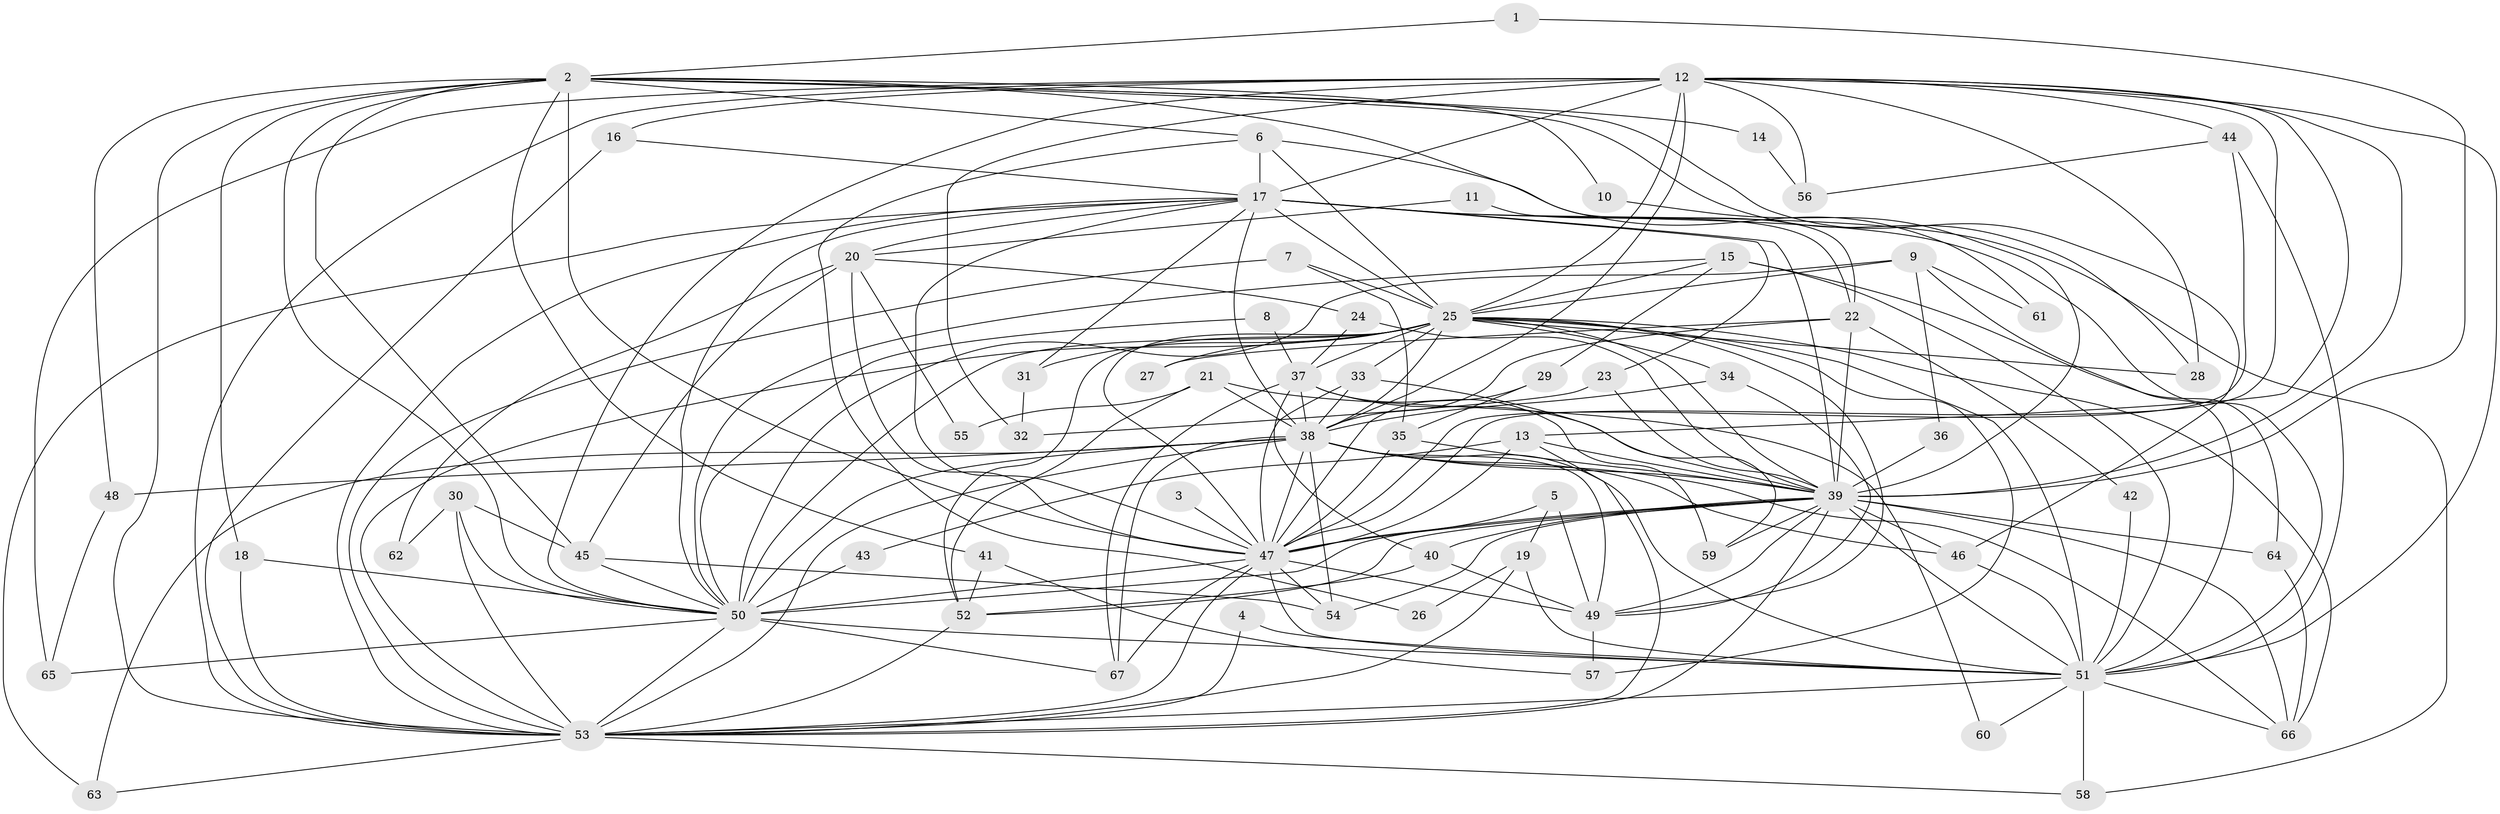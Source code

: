 // original degree distribution, {23: 0.007518796992481203, 21: 0.007518796992481203, 14: 0.007518796992481203, 32: 0.007518796992481203, 18: 0.007518796992481203, 27: 0.007518796992481203, 24: 0.015037593984962405, 19: 0.007518796992481203, 25: 0.007518796992481203, 2: 0.556390977443609, 15: 0.007518796992481203, 8: 0.015037593984962405, 3: 0.18045112781954886, 4: 0.09774436090225563, 5: 0.03759398496240601, 7: 0.022556390977443608, 6: 0.007518796992481203}
// Generated by graph-tools (version 1.1) at 2025/01/03/09/25 03:01:21]
// undirected, 67 vertices, 191 edges
graph export_dot {
graph [start="1"]
  node [color=gray90,style=filled];
  1;
  2;
  3;
  4;
  5;
  6;
  7;
  8;
  9;
  10;
  11;
  12;
  13;
  14;
  15;
  16;
  17;
  18;
  19;
  20;
  21;
  22;
  23;
  24;
  25;
  26;
  27;
  28;
  29;
  30;
  31;
  32;
  33;
  34;
  35;
  36;
  37;
  38;
  39;
  40;
  41;
  42;
  43;
  44;
  45;
  46;
  47;
  48;
  49;
  50;
  51;
  52;
  53;
  54;
  55;
  56;
  57;
  58;
  59;
  60;
  61;
  62;
  63;
  64;
  65;
  66;
  67;
  1 -- 2 [weight=1.0];
  1 -- 39 [weight=1.0];
  2 -- 6 [weight=1.0];
  2 -- 10 [weight=1.0];
  2 -- 14 [weight=1.0];
  2 -- 18 [weight=1.0];
  2 -- 22 [weight=1.0];
  2 -- 28 [weight=1.0];
  2 -- 41 [weight=1.0];
  2 -- 45 [weight=1.0];
  2 -- 46 [weight=1.0];
  2 -- 47 [weight=1.0];
  2 -- 48 [weight=1.0];
  2 -- 50 [weight=1.0];
  2 -- 53 [weight=2.0];
  3 -- 47 [weight=1.0];
  4 -- 51 [weight=1.0];
  4 -- 53 [weight=1.0];
  5 -- 19 [weight=1.0];
  5 -- 47 [weight=1.0];
  5 -- 49 [weight=1.0];
  6 -- 17 [weight=1.0];
  6 -- 25 [weight=1.0];
  6 -- 26 [weight=1.0];
  6 -- 61 [weight=1.0];
  7 -- 25 [weight=1.0];
  7 -- 35 [weight=1.0];
  7 -- 53 [weight=2.0];
  8 -- 37 [weight=1.0];
  8 -- 50 [weight=1.0];
  9 -- 25 [weight=1.0];
  9 -- 36 [weight=1.0];
  9 -- 50 [weight=1.0];
  9 -- 51 [weight=1.0];
  9 -- 61 [weight=2.0];
  10 -- 39 [weight=1.0];
  11 -- 20 [weight=1.0];
  11 -- 22 [weight=1.0];
  12 -- 13 [weight=1.0];
  12 -- 16 [weight=1.0];
  12 -- 17 [weight=1.0];
  12 -- 25 [weight=3.0];
  12 -- 28 [weight=1.0];
  12 -- 32 [weight=1.0];
  12 -- 38 [weight=1.0];
  12 -- 39 [weight=1.0];
  12 -- 44 [weight=1.0];
  12 -- 47 [weight=1.0];
  12 -- 50 [weight=1.0];
  12 -- 51 [weight=1.0];
  12 -- 53 [weight=1.0];
  12 -- 56 [weight=2.0];
  12 -- 65 [weight=1.0];
  13 -- 39 [weight=1.0];
  13 -- 43 [weight=1.0];
  13 -- 47 [weight=1.0];
  13 -- 53 [weight=1.0];
  14 -- 56 [weight=1.0];
  15 -- 25 [weight=1.0];
  15 -- 29 [weight=1.0];
  15 -- 50 [weight=1.0];
  15 -- 51 [weight=1.0];
  15 -- 64 [weight=1.0];
  16 -- 17 [weight=1.0];
  16 -- 53 [weight=1.0];
  17 -- 20 [weight=1.0];
  17 -- 23 [weight=1.0];
  17 -- 25 [weight=3.0];
  17 -- 31 [weight=1.0];
  17 -- 38 [weight=1.0];
  17 -- 39 [weight=2.0];
  17 -- 47 [weight=1.0];
  17 -- 50 [weight=2.0];
  17 -- 51 [weight=1.0];
  17 -- 53 [weight=1.0];
  17 -- 58 [weight=1.0];
  17 -- 63 [weight=1.0];
  18 -- 50 [weight=1.0];
  18 -- 53 [weight=1.0];
  19 -- 26 [weight=1.0];
  19 -- 51 [weight=1.0];
  19 -- 53 [weight=1.0];
  20 -- 24 [weight=1.0];
  20 -- 45 [weight=1.0];
  20 -- 47 [weight=1.0];
  20 -- 55 [weight=1.0];
  20 -- 62 [weight=1.0];
  21 -- 38 [weight=1.0];
  21 -- 52 [weight=1.0];
  21 -- 55 [weight=1.0];
  21 -- 60 [weight=1.0];
  22 -- 27 [weight=1.0];
  22 -- 38 [weight=1.0];
  22 -- 39 [weight=1.0];
  22 -- 42 [weight=1.0];
  23 -- 32 [weight=1.0];
  23 -- 39 [weight=2.0];
  24 -- 37 [weight=1.0];
  24 -- 39 [weight=1.0];
  25 -- 27 [weight=1.0];
  25 -- 28 [weight=1.0];
  25 -- 31 [weight=1.0];
  25 -- 33 [weight=1.0];
  25 -- 34 [weight=1.0];
  25 -- 37 [weight=1.0];
  25 -- 38 [weight=2.0];
  25 -- 39 [weight=3.0];
  25 -- 47 [weight=2.0];
  25 -- 49 [weight=2.0];
  25 -- 50 [weight=3.0];
  25 -- 51 [weight=3.0];
  25 -- 52 [weight=1.0];
  25 -- 53 [weight=2.0];
  25 -- 57 [weight=2.0];
  25 -- 66 [weight=1.0];
  29 -- 35 [weight=1.0];
  29 -- 47 [weight=1.0];
  30 -- 45 [weight=1.0];
  30 -- 50 [weight=1.0];
  30 -- 53 [weight=1.0];
  30 -- 62 [weight=1.0];
  31 -- 32 [weight=1.0];
  33 -- 38 [weight=1.0];
  33 -- 47 [weight=1.0];
  33 -- 59 [weight=1.0];
  34 -- 38 [weight=1.0];
  34 -- 49 [weight=1.0];
  35 -- 39 [weight=1.0];
  35 -- 47 [weight=1.0];
  36 -- 39 [weight=1.0];
  37 -- 38 [weight=1.0];
  37 -- 39 [weight=1.0];
  37 -- 40 [weight=1.0];
  37 -- 59 [weight=1.0];
  37 -- 67 [weight=1.0];
  38 -- 39 [weight=2.0];
  38 -- 46 [weight=1.0];
  38 -- 47 [weight=1.0];
  38 -- 48 [weight=1.0];
  38 -- 49 [weight=1.0];
  38 -- 50 [weight=1.0];
  38 -- 51 [weight=2.0];
  38 -- 53 [weight=2.0];
  38 -- 54 [weight=1.0];
  38 -- 63 [weight=1.0];
  38 -- 66 [weight=1.0];
  38 -- 67 [weight=1.0];
  39 -- 40 [weight=1.0];
  39 -- 46 [weight=1.0];
  39 -- 47 [weight=1.0];
  39 -- 49 [weight=1.0];
  39 -- 50 [weight=2.0];
  39 -- 51 [weight=1.0];
  39 -- 52 [weight=1.0];
  39 -- 53 [weight=2.0];
  39 -- 54 [weight=1.0];
  39 -- 59 [weight=1.0];
  39 -- 64 [weight=1.0];
  39 -- 66 [weight=1.0];
  40 -- 49 [weight=1.0];
  40 -- 52 [weight=1.0];
  41 -- 52 [weight=1.0];
  41 -- 57 [weight=1.0];
  42 -- 51 [weight=1.0];
  43 -- 50 [weight=2.0];
  44 -- 47 [weight=1.0];
  44 -- 51 [weight=1.0];
  44 -- 56 [weight=1.0];
  45 -- 50 [weight=1.0];
  45 -- 54 [weight=1.0];
  46 -- 51 [weight=1.0];
  47 -- 49 [weight=1.0];
  47 -- 50 [weight=2.0];
  47 -- 51 [weight=1.0];
  47 -- 53 [weight=1.0];
  47 -- 54 [weight=1.0];
  47 -- 67 [weight=1.0];
  48 -- 65 [weight=1.0];
  49 -- 57 [weight=1.0];
  50 -- 51 [weight=1.0];
  50 -- 53 [weight=1.0];
  50 -- 65 [weight=1.0];
  50 -- 67 [weight=1.0];
  51 -- 53 [weight=1.0];
  51 -- 58 [weight=1.0];
  51 -- 60 [weight=1.0];
  51 -- 66 [weight=1.0];
  52 -- 53 [weight=1.0];
  53 -- 58 [weight=1.0];
  53 -- 63 [weight=1.0];
  64 -- 66 [weight=1.0];
}
